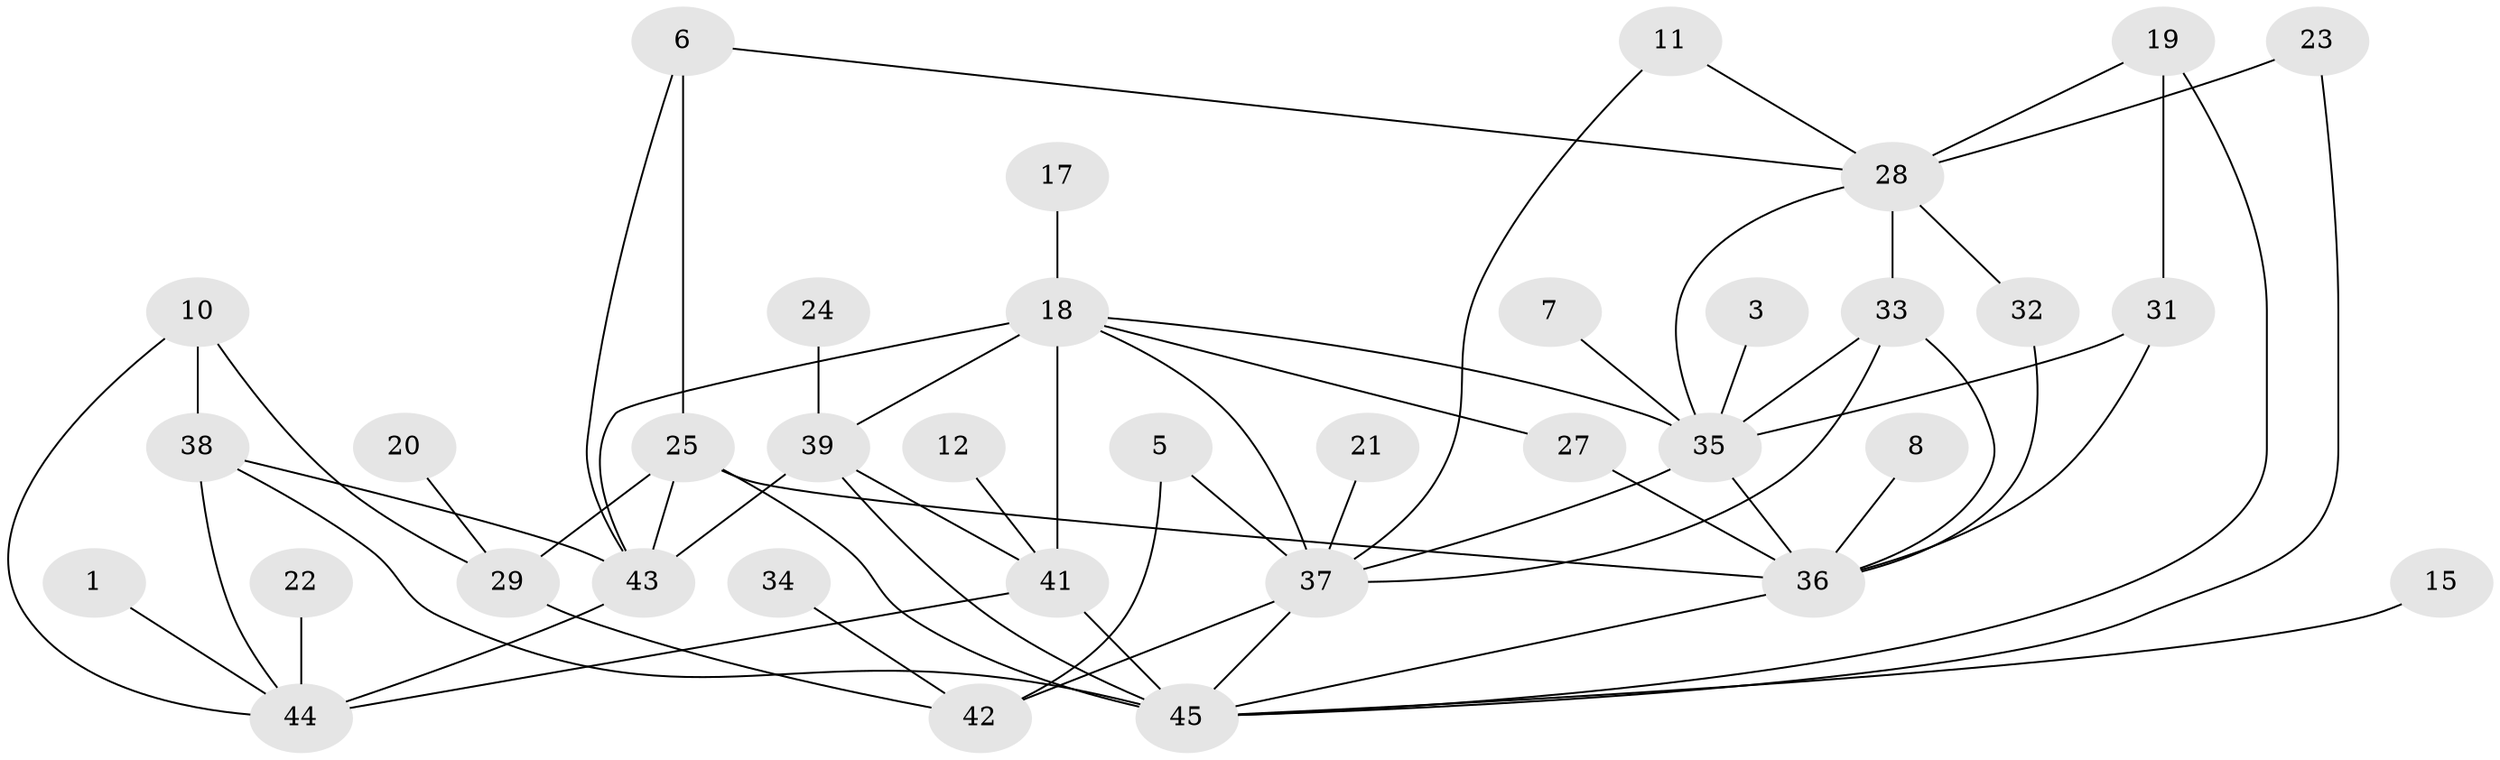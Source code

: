 // original degree distribution, {4: 0.12359550561797752, 2: 0.19101123595505617, 3: 0.24719101123595505, 1: 0.21348314606741572, 0: 0.10112359550561797, 7: 0.02247191011235955, 6: 0.02247191011235955, 5: 0.07865168539325842}
// Generated by graph-tools (version 1.1) at 2025/49/03/09/25 03:49:08]
// undirected, 36 vertices, 62 edges
graph export_dot {
graph [start="1"]
  node [color=gray90,style=filled];
  1;
  3;
  5;
  6;
  7;
  8;
  10;
  11;
  12;
  15;
  17;
  18;
  19;
  20;
  21;
  22;
  23;
  24;
  25;
  27;
  28;
  29;
  31;
  32;
  33;
  34;
  35;
  36;
  37;
  38;
  39;
  41;
  42;
  43;
  44;
  45;
  1 -- 44 [weight=1.0];
  3 -- 35 [weight=1.0];
  5 -- 37 [weight=1.0];
  5 -- 42 [weight=1.0];
  6 -- 25 [weight=1.0];
  6 -- 28 [weight=1.0];
  6 -- 43 [weight=1.0];
  7 -- 35 [weight=1.0];
  8 -- 36 [weight=1.0];
  10 -- 29 [weight=1.0];
  10 -- 38 [weight=1.0];
  10 -- 44 [weight=1.0];
  11 -- 28 [weight=1.0];
  11 -- 37 [weight=1.0];
  12 -- 41 [weight=1.0];
  15 -- 45 [weight=1.0];
  17 -- 18 [weight=1.0];
  18 -- 27 [weight=1.0];
  18 -- 35 [weight=1.0];
  18 -- 37 [weight=1.0];
  18 -- 39 [weight=2.0];
  18 -- 41 [weight=1.0];
  18 -- 43 [weight=1.0];
  19 -- 28 [weight=1.0];
  19 -- 31 [weight=1.0];
  19 -- 45 [weight=1.0];
  20 -- 29 [weight=1.0];
  21 -- 37 [weight=1.0];
  22 -- 44 [weight=1.0];
  23 -- 28 [weight=1.0];
  23 -- 45 [weight=1.0];
  24 -- 39 [weight=1.0];
  25 -- 29 [weight=1.0];
  25 -- 36 [weight=1.0];
  25 -- 43 [weight=1.0];
  25 -- 45 [weight=1.0];
  27 -- 36 [weight=1.0];
  28 -- 32 [weight=1.0];
  28 -- 33 [weight=1.0];
  28 -- 35 [weight=1.0];
  29 -- 42 [weight=1.0];
  31 -- 35 [weight=1.0];
  31 -- 36 [weight=1.0];
  32 -- 36 [weight=1.0];
  33 -- 35 [weight=1.0];
  33 -- 36 [weight=1.0];
  33 -- 37 [weight=1.0];
  34 -- 42 [weight=1.0];
  35 -- 36 [weight=1.0];
  35 -- 37 [weight=1.0];
  36 -- 45 [weight=1.0];
  37 -- 42 [weight=1.0];
  37 -- 45 [weight=1.0];
  38 -- 43 [weight=1.0];
  38 -- 44 [weight=1.0];
  38 -- 45 [weight=1.0];
  39 -- 41 [weight=3.0];
  39 -- 43 [weight=1.0];
  39 -- 45 [weight=1.0];
  41 -- 44 [weight=2.0];
  41 -- 45 [weight=2.0];
  43 -- 44 [weight=1.0];
}
